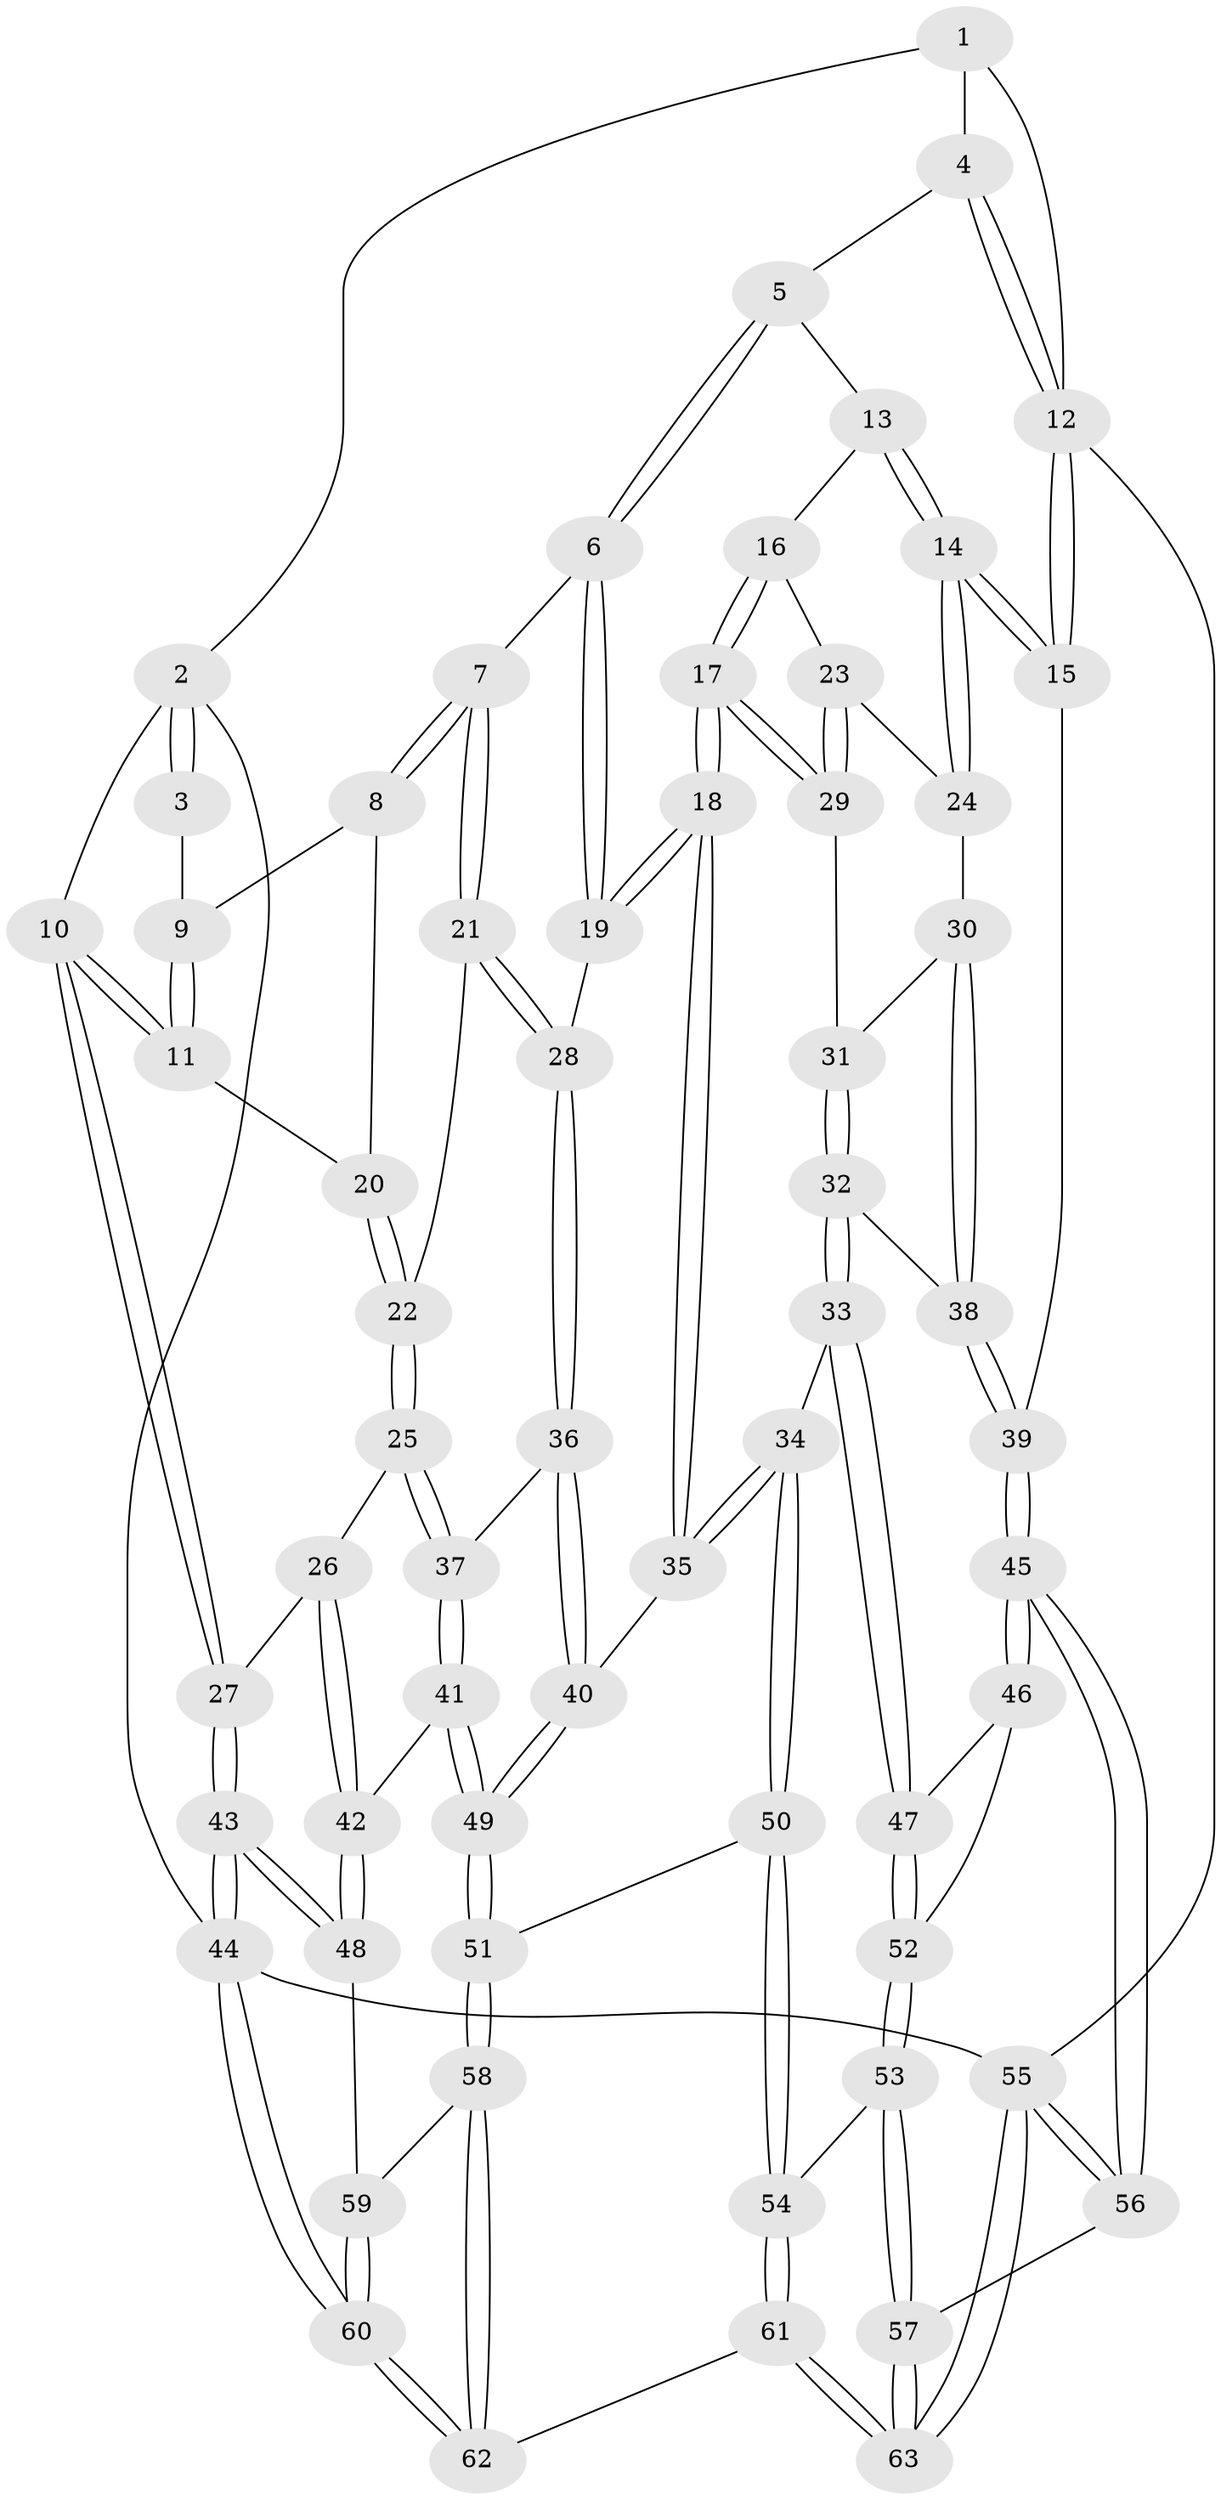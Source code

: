 // coarse degree distribution, {3: 0.3333333333333333, 4: 0.4166666666666667, 5: 0.19444444444444445, 7: 0.027777777777777776, 6: 0.027777777777777776}
// Generated by graph-tools (version 1.1) at 2025/42/03/06/25 10:42:29]
// undirected, 63 vertices, 154 edges
graph export_dot {
graph [start="1"]
  node [color=gray90,style=filled];
  1 [pos="+0.4273036968422433+0"];
  2 [pos="+0+0.1900151339117258"];
  3 [pos="+0.31894814664204707+0"];
  4 [pos="+0.5889481332439395+0"];
  5 [pos="+0.6121402951378981+0"];
  6 [pos="+0.5346269918618366+0.21982302858231573"];
  7 [pos="+0.49019795870394967+0.24121146712341235"];
  8 [pos="+0.3242305998371964+0.19657939717063044"];
  9 [pos="+0.3099659359605606+0.040912671457495456"];
  10 [pos="+0+0.3390761426772453"];
  11 [pos="+0.15132531810833175+0.23870192950446917"];
  12 [pos="+1+0"];
  13 [pos="+0.6930464755240479+0.039312032789564695"];
  14 [pos="+1+0.1754482369686887"];
  15 [pos="+1+0.16836387983901116"];
  16 [pos="+0.7757937754065433+0.2117158580245448"];
  17 [pos="+0.6701808446175368+0.43480208723839187"];
  18 [pos="+0.6668111788564647+0.43797821446720137"];
  19 [pos="+0.6013899215913877+0.3830254537690245"];
  20 [pos="+0.30928884643462684+0.2554722943048738"];
  21 [pos="+0.3601320146178237+0.3531618243285345"];
  22 [pos="+0.34054474776536414+0.3496180655137806"];
  23 [pos="+0.8762353539869058+0.2579846551946788"];
  24 [pos="+0.9307419836208246+0.26531874552456597"];
  25 [pos="+0.20118176242065244+0.4373325223305983"];
  26 [pos="+0.16134068186048123+0.44880164012052975"];
  27 [pos="+0+0.3478590965134174"];
  28 [pos="+0.41992520715704457+0.4131201249352974"];
  29 [pos="+0.8096765511898488+0.396733557472155"];
  30 [pos="+0.9027247578860212+0.4064626803463818"];
  31 [pos="+0.8152728182051071+0.39802453406410143"];
  32 [pos="+0.8996503038380114+0.5372087917859859"];
  33 [pos="+0.8190030093792834+0.5789039564050859"];
  34 [pos="+0.7383231055597091+0.5561648376280472"];
  35 [pos="+0.6683670486704881+0.48945107325601944"];
  36 [pos="+0.4236308442941403+0.5240133192254418"];
  37 [pos="+0.4081335300800325+0.5473922935891329"];
  38 [pos="+0.9661718384070718+0.5089396833218348"];
  39 [pos="+1+0.5308496948919315"];
  40 [pos="+0.646437868281337+0.5053946086882238"];
  41 [pos="+0.38431908438345863+0.701485622348865"];
  42 [pos="+0.22595022795640288+0.6637623052150028"];
  43 [pos="+0+0.845387560829264"];
  44 [pos="+0+1"];
  45 [pos="+1+0.6617386670385552"];
  46 [pos="+1+0.6842631373630925"];
  47 [pos="+0.8473615610840534+0.653583541264141"];
  48 [pos="+0.09371158309822313+0.7652843027038055"];
  49 [pos="+0.4606924322460718+0.7847811536437046"];
  50 [pos="+0.6622455261617717+0.8400673472758998"];
  51 [pos="+0.4644569725143651+0.7948291476160757"];
  52 [pos="+0.8463922104390306+0.7664991040123245"];
  53 [pos="+0.8191031430294798+0.8474607405663933"];
  54 [pos="+0.6634033999074577+0.8408788537400191"];
  55 [pos="+1+1"];
  56 [pos="+1+0.8243939731595353"];
  57 [pos="+0.8514277143379574+0.8735656979855632"];
  58 [pos="+0.41907727508808296+0.8751635715576704"];
  59 [pos="+0.2701581464982773+0.9031794652105718"];
  60 [pos="+0+1"];
  61 [pos="+0.6580905367618397+1"];
  62 [pos="+0.43014278500772946+1"];
  63 [pos="+0.9101287275183607+1"];
  1 -- 2;
  1 -- 4;
  1 -- 12;
  2 -- 3;
  2 -- 3;
  2 -- 10;
  2 -- 44;
  3 -- 9;
  4 -- 5;
  4 -- 12;
  4 -- 12;
  5 -- 6;
  5 -- 6;
  5 -- 13;
  6 -- 7;
  6 -- 19;
  6 -- 19;
  7 -- 8;
  7 -- 8;
  7 -- 21;
  7 -- 21;
  8 -- 9;
  8 -- 20;
  9 -- 11;
  9 -- 11;
  10 -- 11;
  10 -- 11;
  10 -- 27;
  10 -- 27;
  11 -- 20;
  12 -- 15;
  12 -- 15;
  12 -- 55;
  13 -- 14;
  13 -- 14;
  13 -- 16;
  14 -- 15;
  14 -- 15;
  14 -- 24;
  14 -- 24;
  15 -- 39;
  16 -- 17;
  16 -- 17;
  16 -- 23;
  17 -- 18;
  17 -- 18;
  17 -- 29;
  17 -- 29;
  18 -- 19;
  18 -- 19;
  18 -- 35;
  18 -- 35;
  19 -- 28;
  20 -- 22;
  20 -- 22;
  21 -- 22;
  21 -- 28;
  21 -- 28;
  22 -- 25;
  22 -- 25;
  23 -- 24;
  23 -- 29;
  23 -- 29;
  24 -- 30;
  25 -- 26;
  25 -- 37;
  25 -- 37;
  26 -- 27;
  26 -- 42;
  26 -- 42;
  27 -- 43;
  27 -- 43;
  28 -- 36;
  28 -- 36;
  29 -- 31;
  30 -- 31;
  30 -- 38;
  30 -- 38;
  31 -- 32;
  31 -- 32;
  32 -- 33;
  32 -- 33;
  32 -- 38;
  33 -- 34;
  33 -- 47;
  33 -- 47;
  34 -- 35;
  34 -- 35;
  34 -- 50;
  34 -- 50;
  35 -- 40;
  36 -- 37;
  36 -- 40;
  36 -- 40;
  37 -- 41;
  37 -- 41;
  38 -- 39;
  38 -- 39;
  39 -- 45;
  39 -- 45;
  40 -- 49;
  40 -- 49;
  41 -- 42;
  41 -- 49;
  41 -- 49;
  42 -- 48;
  42 -- 48;
  43 -- 44;
  43 -- 44;
  43 -- 48;
  43 -- 48;
  44 -- 60;
  44 -- 60;
  44 -- 55;
  45 -- 46;
  45 -- 46;
  45 -- 56;
  45 -- 56;
  46 -- 47;
  46 -- 52;
  47 -- 52;
  47 -- 52;
  48 -- 59;
  49 -- 51;
  49 -- 51;
  50 -- 51;
  50 -- 54;
  50 -- 54;
  51 -- 58;
  51 -- 58;
  52 -- 53;
  52 -- 53;
  53 -- 54;
  53 -- 57;
  53 -- 57;
  54 -- 61;
  54 -- 61;
  55 -- 56;
  55 -- 56;
  55 -- 63;
  55 -- 63;
  56 -- 57;
  57 -- 63;
  57 -- 63;
  58 -- 59;
  58 -- 62;
  58 -- 62;
  59 -- 60;
  59 -- 60;
  60 -- 62;
  60 -- 62;
  61 -- 62;
  61 -- 63;
  61 -- 63;
}
